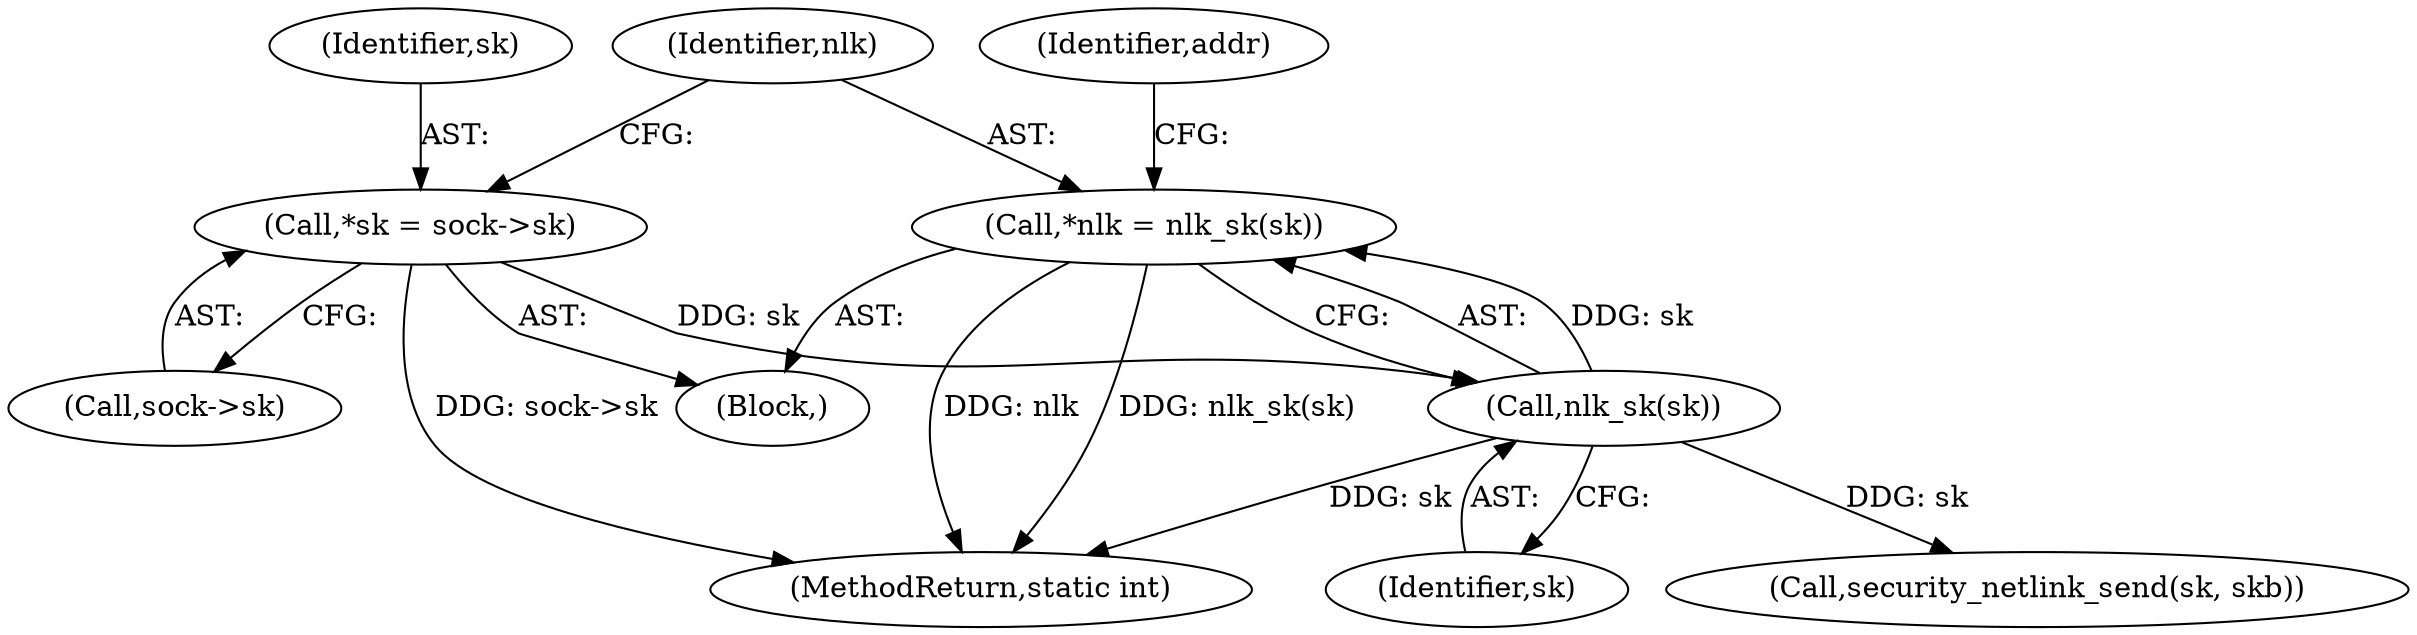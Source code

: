 digraph "0_linux_20e1db19db5d6b9e4e83021595eab0dc8f107bef_0@pointer" {
"1000118" [label="(Call,*nlk = nlk_sk(sk))"];
"1000120" [label="(Call,nlk_sk(sk))"];
"1000112" [label="(Call,*sk = sock->sk)"];
"1000113" [label="(Identifier,sk)"];
"1000345" [label="(MethodReturn,static int)"];
"1000124" [label="(Identifier,addr)"];
"1000304" [label="(Call,security_netlink_send(sk, skb))"];
"1000119" [label="(Identifier,nlk)"];
"1000114" [label="(Call,sock->sk)"];
"1000121" [label="(Identifier,sk)"];
"1000120" [label="(Call,nlk_sk(sk))"];
"1000112" [label="(Call,*sk = sock->sk)"];
"1000105" [label="(Block,)"];
"1000118" [label="(Call,*nlk = nlk_sk(sk))"];
"1000118" -> "1000105"  [label="AST: "];
"1000118" -> "1000120"  [label="CFG: "];
"1000119" -> "1000118"  [label="AST: "];
"1000120" -> "1000118"  [label="AST: "];
"1000124" -> "1000118"  [label="CFG: "];
"1000118" -> "1000345"  [label="DDG: nlk_sk(sk)"];
"1000118" -> "1000345"  [label="DDG: nlk"];
"1000120" -> "1000118"  [label="DDG: sk"];
"1000120" -> "1000121"  [label="CFG: "];
"1000121" -> "1000120"  [label="AST: "];
"1000120" -> "1000345"  [label="DDG: sk"];
"1000112" -> "1000120"  [label="DDG: sk"];
"1000120" -> "1000304"  [label="DDG: sk"];
"1000112" -> "1000105"  [label="AST: "];
"1000112" -> "1000114"  [label="CFG: "];
"1000113" -> "1000112"  [label="AST: "];
"1000114" -> "1000112"  [label="AST: "];
"1000119" -> "1000112"  [label="CFG: "];
"1000112" -> "1000345"  [label="DDG: sock->sk"];
}
